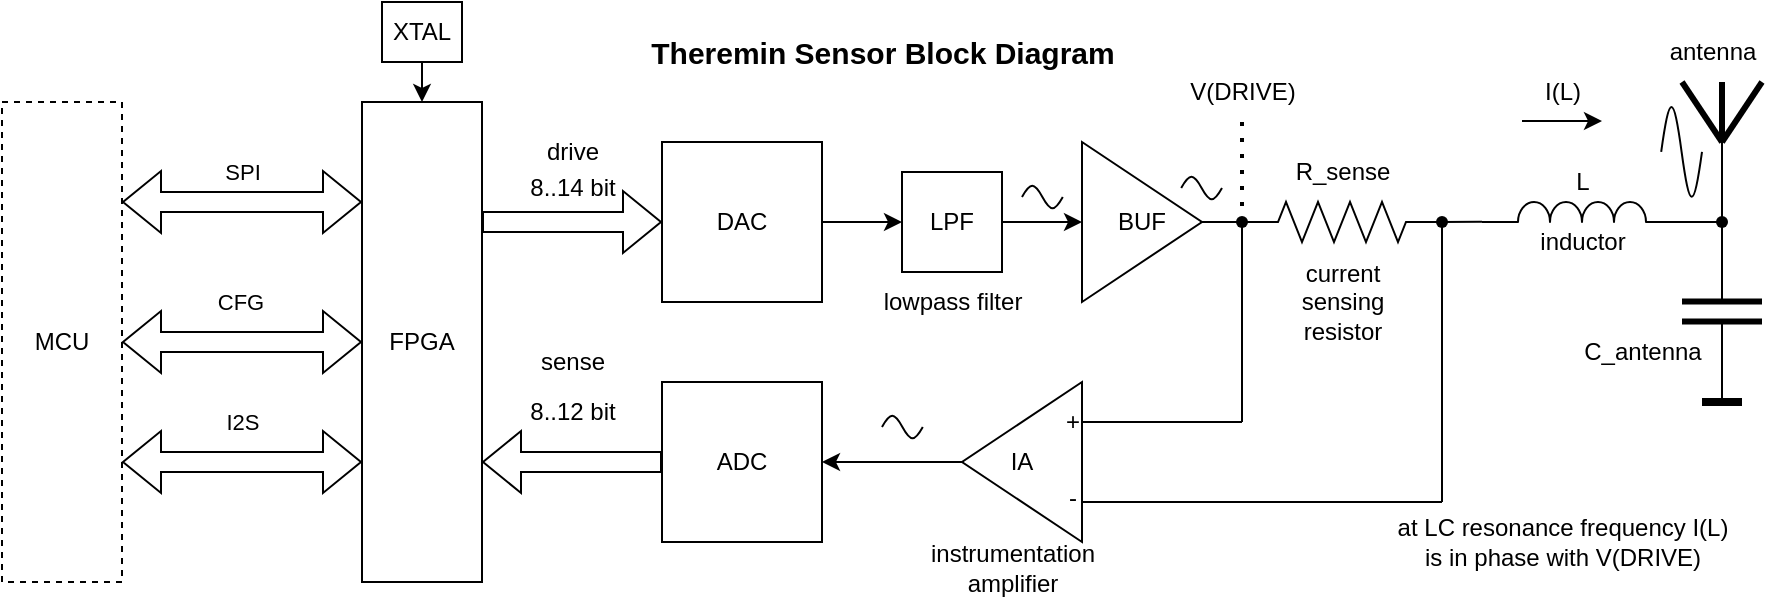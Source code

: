 <mxfile version="22.1.17" type="device">
  <diagram name="Страница — 1" id="GNs12OStVKKTM1uIr7A2">
    <mxGraphModel dx="600" dy="303" grid="1" gridSize="10" guides="1" tooltips="1" connect="1" arrows="1" fold="1" page="1" pageScale="1" pageWidth="1169" pageHeight="827" math="0" shadow="0">
      <root>
        <mxCell id="0" />
        <mxCell id="1" parent="0" />
        <mxCell id="iHbpIkFbYodwyfg4QH4O-2" value="MCU" style="rounded=0;whiteSpace=wrap;html=1;dashed=1;" parent="1" vertex="1">
          <mxGeometry x="100" y="160" width="60" height="240" as="geometry" />
        </mxCell>
        <mxCell id="iHbpIkFbYodwyfg4QH4O-25" style="edgeStyle=orthogonalEdgeStyle;rounded=0;orthogonalLoop=1;jettySize=auto;html=1;exitX=1;exitY=0.5;exitDx=0;exitDy=0;entryX=0;entryY=0.5;entryDx=0;entryDy=0;" parent="1" source="iHbpIkFbYodwyfg4QH4O-3" target="iHbpIkFbYodwyfg4QH4O-24" edge="1">
          <mxGeometry relative="1" as="geometry" />
        </mxCell>
        <mxCell id="iHbpIkFbYodwyfg4QH4O-3" value="DAC" style="whiteSpace=wrap;html=1;aspect=fixed;" parent="1" vertex="1">
          <mxGeometry x="430" y="180" width="80" height="80" as="geometry" />
        </mxCell>
        <mxCell id="iHbpIkFbYodwyfg4QH4O-4" value="ADC" style="whiteSpace=wrap;html=1;aspect=fixed;" parent="1" vertex="1">
          <mxGeometry x="430" y="300" width="80" height="80" as="geometry" />
        </mxCell>
        <mxCell id="iHbpIkFbYodwyfg4QH4O-6" value="FPGA" style="rounded=0;whiteSpace=wrap;html=1;" parent="1" vertex="1">
          <mxGeometry x="280" y="160" width="60" height="240" as="geometry" />
        </mxCell>
        <mxCell id="iHbpIkFbYodwyfg4QH4O-10" value="" style="shape=flexArrow;endArrow=classic;startArrow=classic;html=1;rounded=0;exitX=1;exitY=0.75;exitDx=0;exitDy=0;entryX=0;entryY=0.75;entryDx=0;entryDy=0;" parent="1" source="iHbpIkFbYodwyfg4QH4O-2" target="iHbpIkFbYodwyfg4QH4O-6" edge="1">
          <mxGeometry width="100" height="100" relative="1" as="geometry">
            <mxPoint x="360" y="340" as="sourcePoint" />
            <mxPoint x="460" y="240" as="targetPoint" />
          </mxGeometry>
        </mxCell>
        <mxCell id="iHbpIkFbYodwyfg4QH4O-18" value="I2S" style="edgeLabel;html=1;align=center;verticalAlign=middle;resizable=0;points=[];" parent="iHbpIkFbYodwyfg4QH4O-10" vertex="1" connectable="0">
          <mxGeometry x="0.03" y="1" relative="1" as="geometry">
            <mxPoint x="-2" y="-19" as="offset" />
          </mxGeometry>
        </mxCell>
        <mxCell id="iHbpIkFbYodwyfg4QH4O-11" value="" style="shape=flexArrow;endArrow=classic;startArrow=classic;html=1;rounded=0;exitX=1;exitY=0.5;exitDx=0;exitDy=0;entryX=0;entryY=0.5;entryDx=0;entryDy=0;" parent="1" source="iHbpIkFbYodwyfg4QH4O-2" target="iHbpIkFbYodwyfg4QH4O-6" edge="1">
          <mxGeometry width="100" height="100" relative="1" as="geometry">
            <mxPoint x="160" y="270" as="sourcePoint" />
            <mxPoint x="260" y="170" as="targetPoint" />
          </mxGeometry>
        </mxCell>
        <mxCell id="iHbpIkFbYodwyfg4QH4O-17" value="CFG" style="edgeLabel;html=1;align=center;verticalAlign=middle;resizable=0;points=[];" parent="iHbpIkFbYodwyfg4QH4O-11" vertex="1" connectable="0">
          <mxGeometry x="-0.02" y="1" relative="1" as="geometry">
            <mxPoint y="-19" as="offset" />
          </mxGeometry>
        </mxCell>
        <mxCell id="iHbpIkFbYodwyfg4QH4O-12" value="" style="shape=flexArrow;endArrow=classic;startArrow=classic;html=1;rounded=0;entryX=0;entryY=0.5;entryDx=0;entryDy=0;" parent="1" edge="1">
          <mxGeometry width="100" height="100" relative="1" as="geometry">
            <mxPoint x="160" y="210" as="sourcePoint" />
            <mxPoint x="280" y="210" as="targetPoint" />
          </mxGeometry>
        </mxCell>
        <mxCell id="iHbpIkFbYodwyfg4QH4O-16" value="SPI" style="edgeLabel;html=1;align=center;verticalAlign=middle;resizable=0;points=[];" parent="iHbpIkFbYodwyfg4QH4O-12" vertex="1" connectable="0">
          <mxGeometry x="-0.053" y="-7" relative="1" as="geometry">
            <mxPoint x="3" y="-22" as="offset" />
          </mxGeometry>
        </mxCell>
        <mxCell id="iHbpIkFbYodwyfg4QH4O-13" value="" style="shape=flexArrow;endArrow=classic;html=1;rounded=0;entryX=0;entryY=0.5;entryDx=0;entryDy=0;exitX=1;exitY=0.25;exitDx=0;exitDy=0;" parent="1" source="iHbpIkFbYodwyfg4QH4O-6" target="iHbpIkFbYodwyfg4QH4O-3" edge="1">
          <mxGeometry width="50" height="50" relative="1" as="geometry">
            <mxPoint x="400" y="210" as="sourcePoint" />
            <mxPoint x="440" y="270" as="targetPoint" />
          </mxGeometry>
        </mxCell>
        <mxCell id="iHbpIkFbYodwyfg4QH4O-14" value="" style="shape=flexArrow;endArrow=classic;html=1;rounded=0;entryX=1;entryY=0.75;entryDx=0;entryDy=0;exitX=0;exitY=0.5;exitDx=0;exitDy=0;" parent="1" source="iHbpIkFbYodwyfg4QH4O-4" target="iHbpIkFbYodwyfg4QH4O-6" edge="1">
          <mxGeometry width="50" height="50" relative="1" as="geometry">
            <mxPoint x="430" y="270" as="sourcePoint" />
            <mxPoint x="490" y="220" as="targetPoint" />
          </mxGeometry>
        </mxCell>
        <mxCell id="iHbpIkFbYodwyfg4QH4O-22" value="XTAL" style="rounded=0;whiteSpace=wrap;html=1;" parent="1" vertex="1">
          <mxGeometry x="290" y="110" width="40" height="30" as="geometry" />
        </mxCell>
        <mxCell id="iHbpIkFbYodwyfg4QH4O-23" value="" style="endArrow=classic;html=1;rounded=0;exitX=0.5;exitY=1;exitDx=0;exitDy=0;entryX=0.5;entryY=0;entryDx=0;entryDy=0;" parent="1" source="iHbpIkFbYodwyfg4QH4O-22" target="iHbpIkFbYodwyfg4QH4O-6" edge="1">
          <mxGeometry width="50" height="50" relative="1" as="geometry">
            <mxPoint x="390" y="320" as="sourcePoint" />
            <mxPoint x="440" y="270" as="targetPoint" />
          </mxGeometry>
        </mxCell>
        <mxCell id="iHbpIkFbYodwyfg4QH4O-33" style="edgeStyle=orthogonalEdgeStyle;rounded=0;orthogonalLoop=1;jettySize=auto;html=1;exitX=1;exitY=0.5;exitDx=0;exitDy=0;entryX=0;entryY=0.5;entryDx=0;entryDy=0;" parent="1" source="iHbpIkFbYodwyfg4QH4O-24" target="iHbpIkFbYodwyfg4QH4O-26" edge="1">
          <mxGeometry relative="1" as="geometry" />
        </mxCell>
        <mxCell id="iHbpIkFbYodwyfg4QH4O-24" value="LPF" style="rounded=0;whiteSpace=wrap;html=1;" parent="1" vertex="1">
          <mxGeometry x="550" y="195" width="50" height="50" as="geometry" />
        </mxCell>
        <mxCell id="iHbpIkFbYodwyfg4QH4O-26" value="BUF" style="triangle;whiteSpace=wrap;html=1;" parent="1" vertex="1">
          <mxGeometry x="640" y="180" width="60" height="80" as="geometry" />
        </mxCell>
        <mxCell id="iHbpIkFbYodwyfg4QH4O-28" style="edgeStyle=orthogonalEdgeStyle;rounded=0;orthogonalLoop=1;jettySize=auto;html=1;exitX=0;exitY=0.5;exitDx=0;exitDy=0;entryX=1;entryY=0.5;entryDx=0;entryDy=0;" parent="1" source="iHbpIkFbYodwyfg4QH4O-27" target="iHbpIkFbYodwyfg4QH4O-4" edge="1">
          <mxGeometry relative="1" as="geometry" />
        </mxCell>
        <mxCell id="iHbpIkFbYodwyfg4QH4O-27" value="IA" style="triangle;whiteSpace=wrap;html=1;flipV=0;flipH=1;" parent="1" vertex="1">
          <mxGeometry x="580" y="300" width="60" height="80" as="geometry" />
        </mxCell>
        <mxCell id="iHbpIkFbYodwyfg4QH4O-34" value="R_sense" style="text;html=1;align=center;verticalAlign=middle;resizable=0;points=[];autosize=1;strokeColor=none;fillColor=none;" parent="1" vertex="1">
          <mxGeometry x="735" y="180" width="70" height="30" as="geometry" />
        </mxCell>
        <mxCell id="iHbpIkFbYodwyfg4QH4O-35" value="" style="endArrow=none;html=1;rounded=0;targetPerimeterSpacing=7;" parent="1" edge="1">
          <mxGeometry width="50" height="50" relative="1" as="geometry">
            <mxPoint x="720" y="320" as="sourcePoint" />
            <mxPoint x="720" y="220" as="targetPoint" />
          </mxGeometry>
        </mxCell>
        <mxCell id="iHbpIkFbYodwyfg4QH4O-36" value="" style="endArrow=none;html=1;rounded=0;exitX=-0.037;exitY=0.285;exitDx=0;exitDy=0;exitPerimeter=0;" parent="1" edge="1">
          <mxGeometry width="50" height="50" relative="1" as="geometry">
            <mxPoint x="640" y="320.0" as="sourcePoint" />
            <mxPoint x="720" y="320" as="targetPoint" />
          </mxGeometry>
        </mxCell>
        <mxCell id="iHbpIkFbYodwyfg4QH4O-37" value="" style="endArrow=none;html=1;rounded=0;exitX=-0.037;exitY=0.285;exitDx=0;exitDy=0;exitPerimeter=0;" parent="1" edge="1">
          <mxGeometry width="50" height="50" relative="1" as="geometry">
            <mxPoint x="640" y="360.0" as="sourcePoint" />
            <mxPoint x="820" y="360" as="targetPoint" />
          </mxGeometry>
        </mxCell>
        <mxCell id="iHbpIkFbYodwyfg4QH4O-38" value="" style="endArrow=none;html=1;rounded=0;targetPerimeterSpacing=7;" parent="1" edge="1">
          <mxGeometry width="50" height="50" relative="1" as="geometry">
            <mxPoint x="820" y="360" as="sourcePoint" />
            <mxPoint x="820" y="220" as="targetPoint" />
          </mxGeometry>
        </mxCell>
        <mxCell id="iHbpIkFbYodwyfg4QH4O-39" value="" style="endArrow=none;html=1;rounded=0;exitDx=0;exitDy=0;" parent="1" source="iHbpIkFbYodwyfg4QH4O-63" edge="1">
          <mxGeometry width="50" height="50" relative="1" as="geometry">
            <mxPoint x="800" y="219.86" as="sourcePoint" />
            <mxPoint x="840" y="219.86" as="targetPoint" />
          </mxGeometry>
        </mxCell>
        <mxCell id="iHbpIkFbYodwyfg4QH4O-40" value="lowpass filter" style="text;html=1;align=center;verticalAlign=middle;resizable=0;points=[];autosize=1;strokeColor=none;fillColor=none;" parent="1" vertex="1">
          <mxGeometry x="530" y="245" width="90" height="30" as="geometry" />
        </mxCell>
        <mxCell id="iHbpIkFbYodwyfg4QH4O-41" value="instrumentation&lt;br&gt;amplifier" style="text;html=1;align=center;verticalAlign=middle;resizable=0;points=[];autosize=1;strokeColor=none;fillColor=none;" parent="1" vertex="1">
          <mxGeometry x="550" y="373" width="110" height="40" as="geometry" />
        </mxCell>
        <mxCell id="iHbpIkFbYodwyfg4QH4O-42" value="current&lt;br&gt;sensing&lt;br&gt;resistor" style="text;html=1;align=center;verticalAlign=middle;resizable=0;points=[];autosize=1;strokeColor=none;fillColor=none;" parent="1" vertex="1">
          <mxGeometry x="740" y="230" width="60" height="60" as="geometry" />
        </mxCell>
        <mxCell id="iHbpIkFbYodwyfg4QH4O-43" value="8..14 bit" style="text;html=1;align=center;verticalAlign=middle;resizable=0;points=[];autosize=1;strokeColor=none;fillColor=none;" parent="1" vertex="1">
          <mxGeometry x="350" y="188" width="70" height="30" as="geometry" />
        </mxCell>
        <mxCell id="iHbpIkFbYodwyfg4QH4O-44" value="8..12 bit" style="text;html=1;align=center;verticalAlign=middle;resizable=0;points=[];autosize=1;strokeColor=none;fillColor=none;" parent="1" vertex="1">
          <mxGeometry x="350" y="300" width="70" height="30" as="geometry" />
        </mxCell>
        <mxCell id="iHbpIkFbYodwyfg4QH4O-50" value="" style="endArrow=none;html=1;rounded=0;exitDx=0;exitDy=0;" parent="1" source="iHbpIkFbYodwyfg4QH4O-65" edge="1">
          <mxGeometry width="50" height="50" relative="1" as="geometry">
            <mxPoint x="920" y="219.8" as="sourcePoint" />
            <mxPoint x="960" y="219.8" as="targetPoint" />
          </mxGeometry>
        </mxCell>
        <mxCell id="iHbpIkFbYodwyfg4QH4O-51" value="" style="endArrow=none;html=1;rounded=0;targetPerimeterSpacing=7;" parent="1" edge="1">
          <mxGeometry width="50" height="50" relative="1" as="geometry">
            <mxPoint x="960" y="260" as="sourcePoint" />
            <mxPoint x="960" y="220" as="targetPoint" />
          </mxGeometry>
        </mxCell>
        <mxCell id="iHbpIkFbYodwyfg4QH4O-52" value="" style="endArrow=none;html=1;rounded=0;exitX=1;exitY=0.5;exitDx=0;exitDy=0;strokeWidth=3;" parent="1" edge="1">
          <mxGeometry width="50" height="50" relative="1" as="geometry">
            <mxPoint x="940" y="259.8" as="sourcePoint" />
            <mxPoint x="980" y="259.8" as="targetPoint" />
          </mxGeometry>
        </mxCell>
        <mxCell id="iHbpIkFbYodwyfg4QH4O-53" value="" style="endArrow=none;html=1;rounded=0;exitX=1;exitY=0.5;exitDx=0;exitDy=0;strokeWidth=3;" parent="1" edge="1">
          <mxGeometry width="50" height="50" relative="1" as="geometry">
            <mxPoint x="940" y="269.8" as="sourcePoint" />
            <mxPoint x="980" y="269.8" as="targetPoint" />
          </mxGeometry>
        </mxCell>
        <mxCell id="iHbpIkFbYodwyfg4QH4O-54" value="" style="endArrow=none;html=1;rounded=0;targetPerimeterSpacing=7;" parent="1" edge="1">
          <mxGeometry width="50" height="50" relative="1" as="geometry">
            <mxPoint x="960" y="310" as="sourcePoint" />
            <mxPoint x="960" y="270" as="targetPoint" />
          </mxGeometry>
        </mxCell>
        <mxCell id="iHbpIkFbYodwyfg4QH4O-55" value="" style="endArrow=none;html=1;rounded=0;strokeWidth=4;" parent="1" edge="1">
          <mxGeometry width="50" height="50" relative="1" as="geometry">
            <mxPoint x="950" y="310" as="sourcePoint" />
            <mxPoint x="970" y="310" as="targetPoint" />
          </mxGeometry>
        </mxCell>
        <mxCell id="iHbpIkFbYodwyfg4QH4O-56" value="" style="endArrow=none;html=1;rounded=0;targetPerimeterSpacing=7;" parent="1" edge="1">
          <mxGeometry width="50" height="50" relative="1" as="geometry">
            <mxPoint x="960" y="220" as="sourcePoint" />
            <mxPoint x="960" y="180" as="targetPoint" />
          </mxGeometry>
        </mxCell>
        <mxCell id="iHbpIkFbYodwyfg4QH4O-57" value="" style="endArrow=none;html=1;rounded=0;targetPerimeterSpacing=7;strokeWidth=3;" parent="1" edge="1">
          <mxGeometry width="50" height="50" relative="1" as="geometry">
            <mxPoint x="960" y="180" as="sourcePoint" />
            <mxPoint x="940" y="150" as="targetPoint" />
          </mxGeometry>
        </mxCell>
        <mxCell id="iHbpIkFbYodwyfg4QH4O-58" value="" style="endArrow=none;html=1;rounded=0;targetPerimeterSpacing=7;strokeWidth=3;" parent="1" edge="1">
          <mxGeometry width="50" height="50" relative="1" as="geometry">
            <mxPoint x="980" y="150" as="sourcePoint" />
            <mxPoint x="960" y="180" as="targetPoint" />
          </mxGeometry>
        </mxCell>
        <mxCell id="iHbpIkFbYodwyfg4QH4O-59" value="" style="endArrow=none;html=1;rounded=0;targetPerimeterSpacing=7;strokeWidth=3;" parent="1" edge="1">
          <mxGeometry width="50" height="50" relative="1" as="geometry">
            <mxPoint x="960" y="150" as="sourcePoint" />
            <mxPoint x="960" y="180" as="targetPoint" />
          </mxGeometry>
        </mxCell>
        <mxCell id="iHbpIkFbYodwyfg4QH4O-62" value="" style="endArrow=none;html=1;rounded=0;exitX=1;exitY=0.5;exitDx=0;exitDy=0;" parent="1" source="iHbpIkFbYodwyfg4QH4O-26" target="iHbpIkFbYodwyfg4QH4O-61" edge="1">
          <mxGeometry width="50" height="50" relative="1" as="geometry">
            <mxPoint x="700" y="220" as="sourcePoint" />
            <mxPoint x="740" y="220" as="targetPoint" />
          </mxGeometry>
        </mxCell>
        <mxCell id="iHbpIkFbYodwyfg4QH4O-61" value="" style="shape=waypoint;sketch=0;fillStyle=solid;size=6;pointerEvents=1;points=[];fillColor=none;resizable=0;rotatable=0;perimeter=centerPerimeter;snapToPoint=1;" parent="1" vertex="1">
          <mxGeometry x="710" y="210" width="20" height="20" as="geometry" />
        </mxCell>
        <mxCell id="iHbpIkFbYodwyfg4QH4O-63" value="" style="shape=waypoint;sketch=0;fillStyle=solid;size=6;pointerEvents=1;points=[];fillColor=none;resizable=0;rotatable=0;perimeter=centerPerimeter;snapToPoint=1;" parent="1" vertex="1">
          <mxGeometry x="810" y="210" width="20" height="20" as="geometry" />
        </mxCell>
        <mxCell id="iHbpIkFbYodwyfg4QH4O-66" value="" style="endArrow=none;html=1;rounded=0;" parent="1" edge="1">
          <mxGeometry width="50" height="50" relative="1" as="geometry">
            <mxPoint x="940" y="220" as="sourcePoint" />
            <mxPoint x="960" y="220" as="targetPoint" />
          </mxGeometry>
        </mxCell>
        <mxCell id="iHbpIkFbYodwyfg4QH4O-65" value="" style="shape=waypoint;sketch=0;fillStyle=solid;size=6;pointerEvents=1;points=[];fillColor=none;resizable=0;rotatable=0;perimeter=centerPerimeter;snapToPoint=1;" parent="1" vertex="1">
          <mxGeometry x="950" y="210" width="20" height="20" as="geometry" />
        </mxCell>
        <mxCell id="iHbpIkFbYodwyfg4QH4O-67" value="L" style="text;html=1;align=center;verticalAlign=middle;resizable=0;points=[];autosize=1;strokeColor=none;fillColor=none;" parent="1" vertex="1">
          <mxGeometry x="875" y="185" width="30" height="30" as="geometry" />
        </mxCell>
        <mxCell id="iHbpIkFbYodwyfg4QH4O-68" value="inductor" style="text;html=1;align=center;verticalAlign=middle;resizable=0;points=[];autosize=1;strokeColor=none;fillColor=none;" parent="1" vertex="1">
          <mxGeometry x="855" y="215" width="70" height="30" as="geometry" />
        </mxCell>
        <mxCell id="iHbpIkFbYodwyfg4QH4O-69" value="C_antenna" style="text;html=1;align=center;verticalAlign=middle;resizable=0;points=[];autosize=1;strokeColor=none;fillColor=none;" parent="1" vertex="1">
          <mxGeometry x="880" y="270" width="80" height="30" as="geometry" />
        </mxCell>
        <mxCell id="iHbpIkFbYodwyfg4QH4O-70" value="antenna" style="text;html=1;align=center;verticalAlign=middle;resizable=0;points=[];autosize=1;strokeColor=none;fillColor=none;" parent="1" vertex="1">
          <mxGeometry x="920" y="120" width="70" height="30" as="geometry" />
        </mxCell>
        <mxCell id="iHbpIkFbYodwyfg4QH4O-72" value="Theremin Sensor Block Diagram" style="text;html=1;align=center;verticalAlign=middle;resizable=0;points=[];autosize=1;strokeColor=none;fillColor=none;fontSize=15;fontStyle=1" parent="1" vertex="1">
          <mxGeometry x="410" y="120" width="260" height="30" as="geometry" />
        </mxCell>
        <mxCell id="9bzb4jErL9WfMTI3qB8q-9" value="" style="pointerEvents=1;verticalLabelPosition=bottom;shadow=0;dashed=0;align=center;html=1;verticalAlign=top;shape=mxgraph.electrical.waveforms.sine_wave;" vertex="1" parent="1">
          <mxGeometry x="689.6" y="195.5" width="20.4" height="15" as="geometry" />
        </mxCell>
        <mxCell id="9bzb4jErL9WfMTI3qB8q-10" value="" style="pointerEvents=1;verticalLabelPosition=bottom;shadow=0;dashed=0;align=center;html=1;verticalAlign=top;shape=mxgraph.electrical.waveforms.sine_wave;" vertex="1" parent="1">
          <mxGeometry x="610" y="200" width="20.4" height="15" as="geometry" />
        </mxCell>
        <mxCell id="9bzb4jErL9WfMTI3qB8q-11" value="" style="pointerEvents=1;verticalLabelPosition=bottom;shadow=0;dashed=0;align=center;html=1;verticalAlign=top;shape=mxgraph.electrical.waveforms.sine_wave;" vertex="1" parent="1">
          <mxGeometry x="540" y="315" width="20.4" height="15" as="geometry" />
        </mxCell>
        <mxCell id="9bzb4jErL9WfMTI3qB8q-14" value="" style="pointerEvents=1;verticalLabelPosition=bottom;shadow=0;dashed=0;align=center;html=1;verticalAlign=top;shape=mxgraph.electrical.waveforms.sine_wave;" vertex="1" parent="1">
          <mxGeometry x="929.6" y="155" width="20.4" height="60" as="geometry" />
        </mxCell>
        <mxCell id="9bzb4jErL9WfMTI3qB8q-15" value="at LC resonance frequency I(L) &lt;br&gt;is in phase with V(DRIVE)" style="text;html=1;align=center;verticalAlign=middle;resizable=0;points=[];autosize=1;strokeColor=none;fillColor=none;" vertex="1" parent="1">
          <mxGeometry x="785" y="360" width="190" height="40" as="geometry" />
        </mxCell>
        <mxCell id="9bzb4jErL9WfMTI3qB8q-16" value="V(DRIVE)" style="text;html=1;align=center;verticalAlign=middle;resizable=0;points=[];autosize=1;strokeColor=none;fillColor=none;" vertex="1" parent="1">
          <mxGeometry x="680" y="140" width="80" height="30" as="geometry" />
        </mxCell>
        <mxCell id="9bzb4jErL9WfMTI3qB8q-17" value="" style="endArrow=none;dashed=1;html=1;dashPattern=1 3;strokeWidth=2;rounded=0;entryX=0.5;entryY=1;entryDx=0;entryDy=0;entryPerimeter=0;" edge="1" parent="1" source="iHbpIkFbYodwyfg4QH4O-61" target="9bzb4jErL9WfMTI3qB8q-16">
          <mxGeometry width="50" height="50" relative="1" as="geometry">
            <mxPoint x="780" y="220" as="sourcePoint" />
            <mxPoint x="830" y="170" as="targetPoint" />
          </mxGeometry>
        </mxCell>
        <mxCell id="9bzb4jErL9WfMTI3qB8q-18" value="I(L)" style="text;html=1;align=center;verticalAlign=middle;resizable=0;points=[];autosize=1;strokeColor=none;fillColor=none;" vertex="1" parent="1">
          <mxGeometry x="860" y="140" width="40" height="30" as="geometry" />
        </mxCell>
        <mxCell id="9bzb4jErL9WfMTI3qB8q-19" value="" style="endArrow=classic;html=1;rounded=0;" edge="1" parent="1">
          <mxGeometry width="50" height="50" relative="1" as="geometry">
            <mxPoint x="860" y="169.51" as="sourcePoint" />
            <mxPoint x="900" y="169.51" as="targetPoint" />
          </mxGeometry>
        </mxCell>
        <mxCell id="9bzb4jErL9WfMTI3qB8q-20" value="drive" style="text;html=1;align=center;verticalAlign=middle;resizable=0;points=[];autosize=1;strokeColor=none;fillColor=none;" vertex="1" parent="1">
          <mxGeometry x="360" y="170" width="50" height="30" as="geometry" />
        </mxCell>
        <mxCell id="9bzb4jErL9WfMTI3qB8q-21" value="sense" style="text;html=1;align=center;verticalAlign=middle;resizable=0;points=[];autosize=1;strokeColor=none;fillColor=none;" vertex="1" parent="1">
          <mxGeometry x="355" y="275" width="60" height="30" as="geometry" />
        </mxCell>
        <mxCell id="9bzb4jErL9WfMTI3qB8q-22" value="" style="pointerEvents=1;verticalLabelPosition=bottom;shadow=0;dashed=0;align=center;html=1;verticalAlign=top;shape=mxgraph.electrical.inductors.inductor_3;" vertex="1" parent="1">
          <mxGeometry x="840" y="210" width="100" height="10" as="geometry" />
        </mxCell>
        <mxCell id="9bzb4jErL9WfMTI3qB8q-23" value="" style="pointerEvents=1;verticalLabelPosition=bottom;shadow=0;dashed=0;align=center;html=1;verticalAlign=top;shape=mxgraph.electrical.resistors.resistor_2;" vertex="1" parent="1">
          <mxGeometry x="720" y="210" width="100" height="20" as="geometry" />
        </mxCell>
        <mxCell id="9bzb4jErL9WfMTI3qB8q-24" value="+" style="text;html=1;align=center;verticalAlign=middle;resizable=0;points=[];autosize=1;strokeColor=none;fillColor=none;" vertex="1" parent="1">
          <mxGeometry x="620" y="305" width="30" height="30" as="geometry" />
        </mxCell>
        <mxCell id="9bzb4jErL9WfMTI3qB8q-25" value="-" style="text;html=1;align=center;verticalAlign=middle;resizable=0;points=[];autosize=1;strokeColor=none;fillColor=none;" vertex="1" parent="1">
          <mxGeometry x="620" y="343" width="30" height="30" as="geometry" />
        </mxCell>
      </root>
    </mxGraphModel>
  </diagram>
</mxfile>
